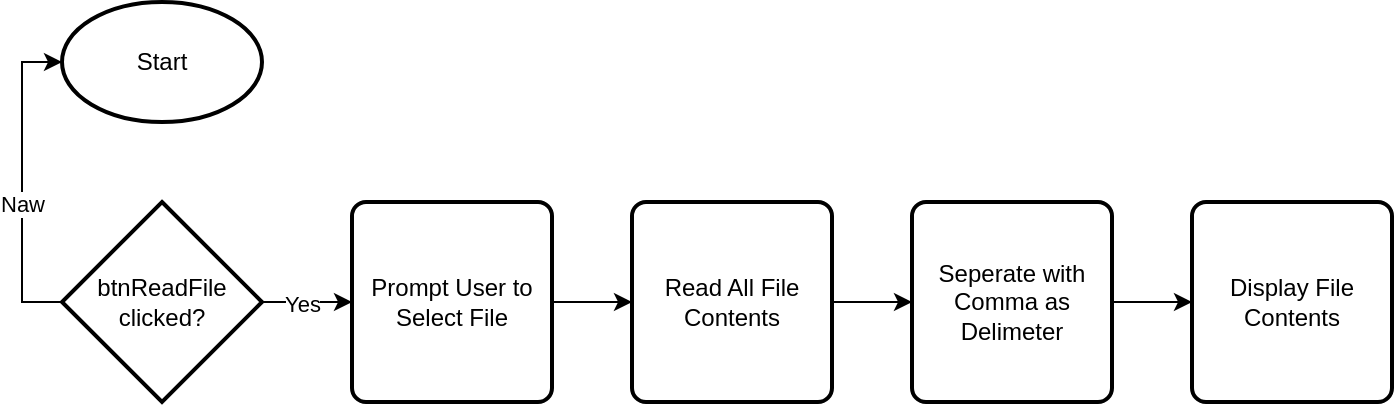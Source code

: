 <mxfile version="22.1.0" type="device">
  <diagram name="Page-1" id="P9UMlKXebSAob3QQsSuZ">
    <mxGraphModel dx="1434" dy="780" grid="1" gridSize="10" guides="1" tooltips="1" connect="1" arrows="1" fold="1" page="1" pageScale="1" pageWidth="850" pageHeight="1100" math="0" shadow="0">
      <root>
        <mxCell id="0" />
        <mxCell id="1" parent="0" />
        <mxCell id="gIMLNEUrRlaQyFZpk8aT-1" value="Start" style="strokeWidth=2;html=1;shape=mxgraph.flowchart.start_1;whiteSpace=wrap;" vertex="1" parent="1">
          <mxGeometry x="103" y="390" width="100" height="60" as="geometry" />
        </mxCell>
        <mxCell id="gIMLNEUrRlaQyFZpk8aT-6" style="edgeStyle=orthogonalEdgeStyle;rounded=0;orthogonalLoop=1;jettySize=auto;html=1;entryX=0;entryY=0.5;entryDx=0;entryDy=0;" edge="1" parent="1" source="gIMLNEUrRlaQyFZpk8aT-2" target="gIMLNEUrRlaQyFZpk8aT-5">
          <mxGeometry relative="1" as="geometry" />
        </mxCell>
        <mxCell id="gIMLNEUrRlaQyFZpk8aT-7" value="Yes" style="edgeLabel;html=1;align=center;verticalAlign=middle;resizable=0;points=[];" vertex="1" connectable="0" parent="gIMLNEUrRlaQyFZpk8aT-6">
          <mxGeometry x="-0.105" y="-1" relative="1" as="geometry">
            <mxPoint as="offset" />
          </mxGeometry>
        </mxCell>
        <mxCell id="gIMLNEUrRlaQyFZpk8aT-2" value="btnReadFile clicked?" style="strokeWidth=2;html=1;shape=mxgraph.flowchart.decision;whiteSpace=wrap;" vertex="1" parent="1">
          <mxGeometry x="103" y="490" width="100" height="100" as="geometry" />
        </mxCell>
        <mxCell id="gIMLNEUrRlaQyFZpk8aT-3" style="edgeStyle=orthogonalEdgeStyle;rounded=0;orthogonalLoop=1;jettySize=auto;html=1;entryX=0;entryY=0.5;entryDx=0;entryDy=0;entryPerimeter=0;" edge="1" parent="1" source="gIMLNEUrRlaQyFZpk8aT-2" target="gIMLNEUrRlaQyFZpk8aT-1">
          <mxGeometry relative="1" as="geometry">
            <Array as="points">
              <mxPoint x="83" y="540" />
              <mxPoint x="83" y="420" />
            </Array>
          </mxGeometry>
        </mxCell>
        <mxCell id="gIMLNEUrRlaQyFZpk8aT-4" value="Naw" style="edgeLabel;html=1;align=center;verticalAlign=middle;resizable=0;points=[];" vertex="1" connectable="0" parent="gIMLNEUrRlaQyFZpk8aT-3">
          <mxGeometry x="-0.133" relative="1" as="geometry">
            <mxPoint as="offset" />
          </mxGeometry>
        </mxCell>
        <mxCell id="gIMLNEUrRlaQyFZpk8aT-10" style="edgeStyle=orthogonalEdgeStyle;rounded=0;orthogonalLoop=1;jettySize=auto;html=1;entryX=0;entryY=0.5;entryDx=0;entryDy=0;" edge="1" parent="1" source="gIMLNEUrRlaQyFZpk8aT-5" target="gIMLNEUrRlaQyFZpk8aT-8">
          <mxGeometry relative="1" as="geometry" />
        </mxCell>
        <mxCell id="gIMLNEUrRlaQyFZpk8aT-5" value="Prompt User to Select File" style="rounded=1;whiteSpace=wrap;html=1;absoluteArcSize=1;arcSize=14;strokeWidth=2;" vertex="1" parent="1">
          <mxGeometry x="248" y="490" width="100" height="100" as="geometry" />
        </mxCell>
        <mxCell id="gIMLNEUrRlaQyFZpk8aT-12" style="edgeStyle=orthogonalEdgeStyle;rounded=0;orthogonalLoop=1;jettySize=auto;html=1;entryX=0;entryY=0.5;entryDx=0;entryDy=0;" edge="1" parent="1" source="gIMLNEUrRlaQyFZpk8aT-8" target="gIMLNEUrRlaQyFZpk8aT-11">
          <mxGeometry relative="1" as="geometry" />
        </mxCell>
        <mxCell id="gIMLNEUrRlaQyFZpk8aT-8" value="Read All File Contents" style="rounded=1;whiteSpace=wrap;html=1;absoluteArcSize=1;arcSize=14;strokeWidth=2;" vertex="1" parent="1">
          <mxGeometry x="388" y="490" width="100" height="100" as="geometry" />
        </mxCell>
        <mxCell id="gIMLNEUrRlaQyFZpk8aT-14" style="edgeStyle=orthogonalEdgeStyle;rounded=0;orthogonalLoop=1;jettySize=auto;html=1;entryX=0;entryY=0.5;entryDx=0;entryDy=0;" edge="1" parent="1" source="gIMLNEUrRlaQyFZpk8aT-11" target="gIMLNEUrRlaQyFZpk8aT-13">
          <mxGeometry relative="1" as="geometry" />
        </mxCell>
        <mxCell id="gIMLNEUrRlaQyFZpk8aT-11" value="Seperate with Comma as Delimeter" style="rounded=1;whiteSpace=wrap;html=1;absoluteArcSize=1;arcSize=14;strokeWidth=2;" vertex="1" parent="1">
          <mxGeometry x="528" y="490" width="100" height="100" as="geometry" />
        </mxCell>
        <mxCell id="gIMLNEUrRlaQyFZpk8aT-13" value="Display File Contents" style="rounded=1;whiteSpace=wrap;html=1;absoluteArcSize=1;arcSize=14;strokeWidth=2;" vertex="1" parent="1">
          <mxGeometry x="668" y="490" width="100" height="100" as="geometry" />
        </mxCell>
      </root>
    </mxGraphModel>
  </diagram>
</mxfile>

